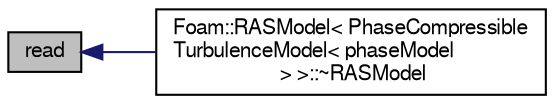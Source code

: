 digraph "read"
{
  bgcolor="transparent";
  edge [fontname="FreeSans",fontsize="10",labelfontname="FreeSans",labelfontsize="10"];
  node [fontname="FreeSans",fontsize="10",shape=record];
  rankdir="LR";
  Node14 [label="read",height=0.2,width=0.4,color="black", fillcolor="grey75", style="filled", fontcolor="black"];
  Node14 -> Node15 [dir="back",color="midnightblue",fontsize="10",style="solid",fontname="FreeSans"];
  Node15 [label="Foam::RASModel\< PhaseCompressible\lTurbulenceModel\< phaseModel\l \> \>::~RASModel",height=0.2,width=0.4,color="black",URL="$a31306.html#a1e6994f0fc73c41f7da50d105e965ff8",tooltip="Destructor. "];
}
